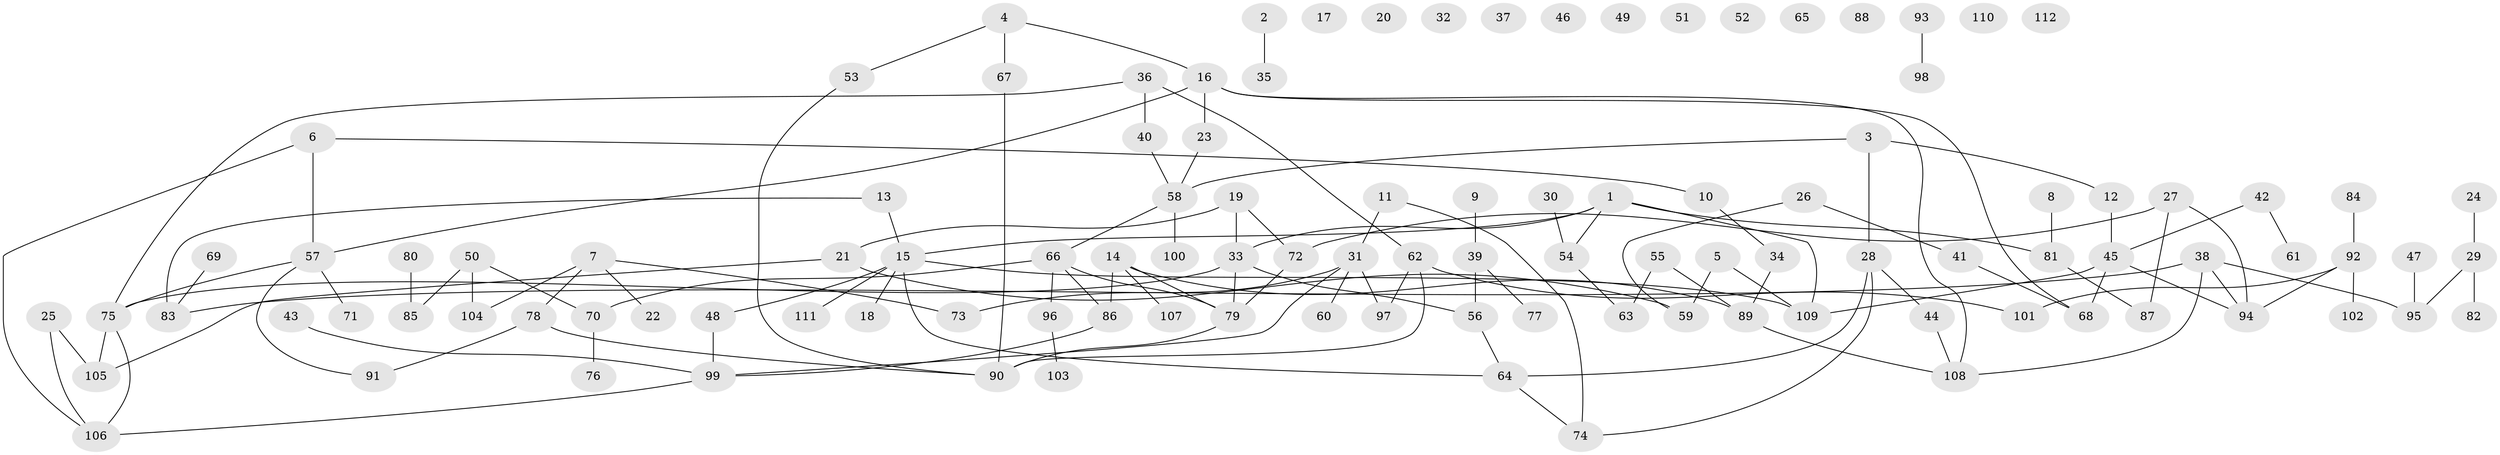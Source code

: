 // Generated by graph-tools (version 1.1) at 2025/49/03/09/25 03:49:10]
// undirected, 112 vertices, 131 edges
graph export_dot {
graph [start="1"]
  node [color=gray90,style=filled];
  1;
  2;
  3;
  4;
  5;
  6;
  7;
  8;
  9;
  10;
  11;
  12;
  13;
  14;
  15;
  16;
  17;
  18;
  19;
  20;
  21;
  22;
  23;
  24;
  25;
  26;
  27;
  28;
  29;
  30;
  31;
  32;
  33;
  34;
  35;
  36;
  37;
  38;
  39;
  40;
  41;
  42;
  43;
  44;
  45;
  46;
  47;
  48;
  49;
  50;
  51;
  52;
  53;
  54;
  55;
  56;
  57;
  58;
  59;
  60;
  61;
  62;
  63;
  64;
  65;
  66;
  67;
  68;
  69;
  70;
  71;
  72;
  73;
  74;
  75;
  76;
  77;
  78;
  79;
  80;
  81;
  82;
  83;
  84;
  85;
  86;
  87;
  88;
  89;
  90;
  91;
  92;
  93;
  94;
  95;
  96;
  97;
  98;
  99;
  100;
  101;
  102;
  103;
  104;
  105;
  106;
  107;
  108;
  109;
  110;
  111;
  112;
  1 -- 15;
  1 -- 33;
  1 -- 54;
  1 -- 81;
  1 -- 109;
  2 -- 35;
  3 -- 12;
  3 -- 28;
  3 -- 58;
  4 -- 16;
  4 -- 53;
  4 -- 67;
  5 -- 59;
  5 -- 109;
  6 -- 10;
  6 -- 57;
  6 -- 106;
  7 -- 22;
  7 -- 73;
  7 -- 78;
  7 -- 104;
  8 -- 81;
  9 -- 39;
  10 -- 34;
  11 -- 31;
  11 -- 74;
  12 -- 45;
  13 -- 15;
  13 -- 83;
  14 -- 79;
  14 -- 86;
  14 -- 89;
  14 -- 107;
  15 -- 18;
  15 -- 48;
  15 -- 64;
  15 -- 109;
  15 -- 111;
  16 -- 23;
  16 -- 57;
  16 -- 68;
  16 -- 108;
  19 -- 21;
  19 -- 33;
  19 -- 72;
  21 -- 59;
  21 -- 105;
  23 -- 58;
  24 -- 29;
  25 -- 105;
  25 -- 106;
  26 -- 41;
  26 -- 59;
  27 -- 72;
  27 -- 87;
  27 -- 94;
  28 -- 44;
  28 -- 64;
  28 -- 74;
  29 -- 82;
  29 -- 95;
  30 -- 54;
  31 -- 60;
  31 -- 73;
  31 -- 97;
  31 -- 99;
  33 -- 56;
  33 -- 75;
  33 -- 79;
  34 -- 89;
  36 -- 40;
  36 -- 62;
  36 -- 75;
  38 -- 83;
  38 -- 94;
  38 -- 95;
  38 -- 108;
  39 -- 56;
  39 -- 77;
  40 -- 58;
  41 -- 68;
  42 -- 45;
  42 -- 61;
  43 -- 99;
  44 -- 108;
  45 -- 68;
  45 -- 94;
  45 -- 109;
  47 -- 95;
  48 -- 99;
  50 -- 70;
  50 -- 85;
  50 -- 104;
  53 -- 90;
  54 -- 63;
  55 -- 63;
  55 -- 89;
  56 -- 64;
  57 -- 71;
  57 -- 75;
  57 -- 91;
  58 -- 66;
  58 -- 100;
  62 -- 90;
  62 -- 97;
  62 -- 101;
  64 -- 74;
  66 -- 70;
  66 -- 79;
  66 -- 86;
  66 -- 96;
  67 -- 90;
  69 -- 83;
  70 -- 76;
  72 -- 79;
  75 -- 105;
  75 -- 106;
  78 -- 90;
  78 -- 91;
  79 -- 90;
  80 -- 85;
  81 -- 87;
  84 -- 92;
  86 -- 99;
  89 -- 108;
  92 -- 94;
  92 -- 101;
  92 -- 102;
  93 -- 98;
  96 -- 103;
  99 -- 106;
}
